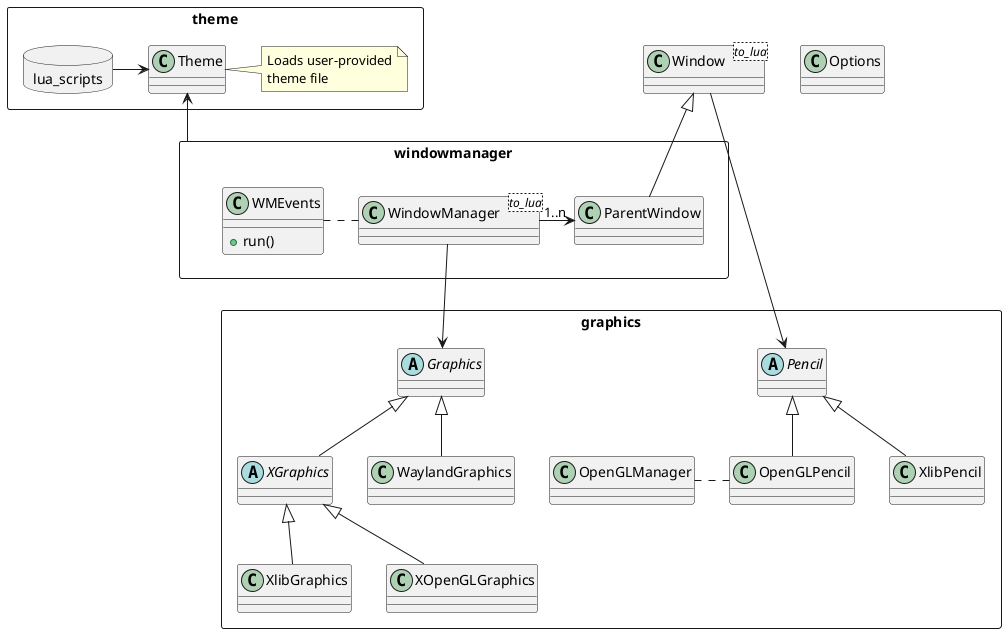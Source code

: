 @startuml

class Options

rectangle theme {
    package lua_scripts <<Database>> {
    }
    class Theme
    lua_scripts -> Theme
    note right of Theme
        Loads user-provided
        theme file
    end note
}

class Window <to_lua>

rectangle windowmanager {
    class WindowManager <to_lua>
    class ParentWindow
    class WMEvents {
        +run()
    }
    WindowManager -> "1..n" ParentWindow
    WindowManager .left. WMEvents
}

rectangle graphics {
    abstract class Graphics
    abstract class Pencil
    abstract class XGraphics

    Graphics <|-- XGraphics
    Graphics <|-- WaylandGraphics

    XGraphics <|-- XlibGraphics
    XGraphics <|-- XOpenGLGraphics

    Pencil <|-- XlibPencil
    Pencil <|-- OpenGLPencil

    OpenGLPencil .left. OpenGLManager
}

ParentWindow -up-|> Window
windowmanager -up-> Theme
WindowManager --> Graphics
Window ---> Pencil

@enduml
